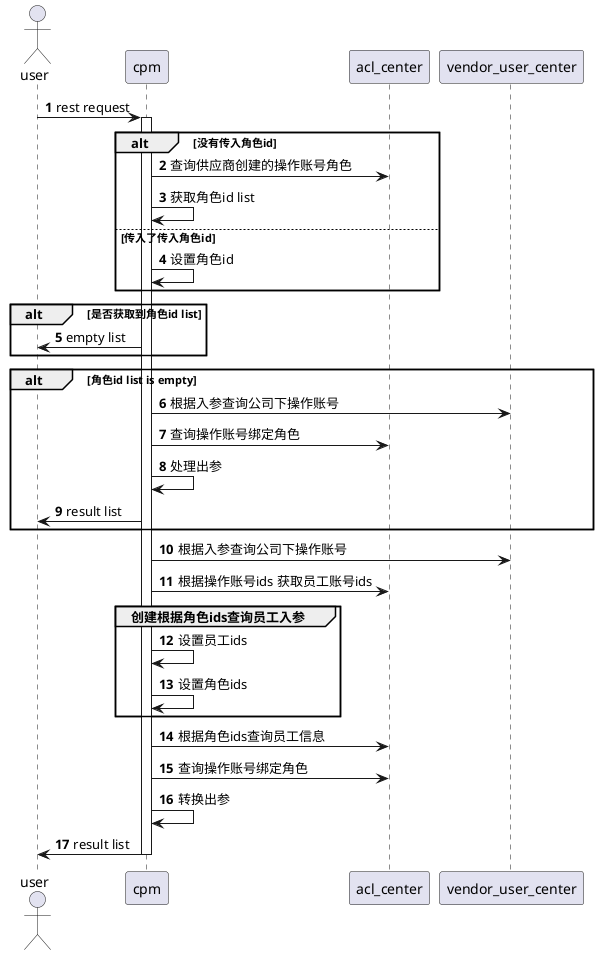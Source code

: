 @startuml
autonumber
actor user
participant cpm

user-> cpm: rest request
activate cpm
alt 没有传入角色id
    cpm -> acl_center : 查询供应商创建的操作账号角色
    cpm -> cpm : 获取角色id list
else 传入了传入角色id
    cpm -> cpm : 设置角色id
end

alt 是否获取到角色id list
    cpm -> user : empty list

end

alt 角色id list is empty

cpm -> vendor_user_center : 根据入参查询公司下操作账号
cpm -> acl_center : 查询操作账号绑定角色
cpm -> cpm : 处理出参
cpm -> user : result list

end
cpm -> vendor_user_center : 根据入参查询公司下操作账号
cpm -> acl_center : 根据操作账号ids 获取员工账号ids

group 创建根据角色ids查询员工入参
    cpm -> cpm : 设置员工ids
    cpm -> cpm : 设置角色ids
end

cpm -> acl_center : 根据角色ids查询员工信息
cpm -> acl_center : 查询操作账号绑定角色

cpm -> cpm : 转换出参
cpm -> user : result list
deactivate cpm
@enduml